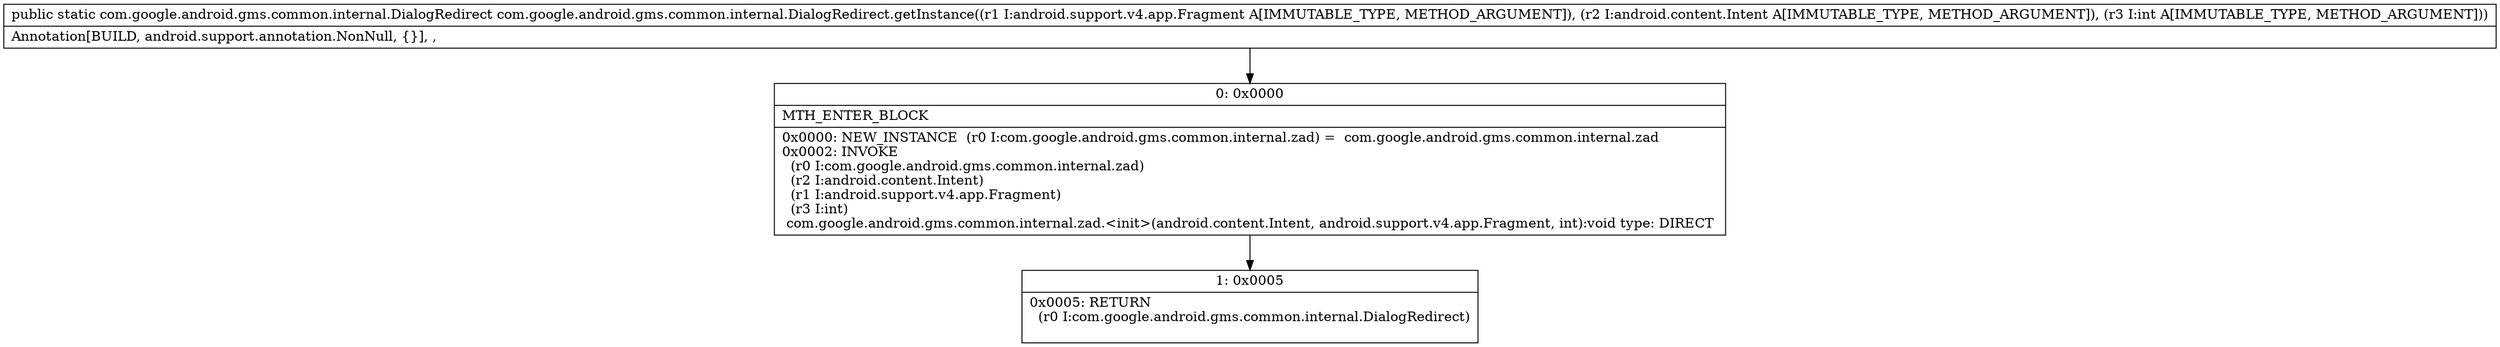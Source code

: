 digraph "CFG forcom.google.android.gms.common.internal.DialogRedirect.getInstance(Landroid\/support\/v4\/app\/Fragment;Landroid\/content\/Intent;I)Lcom\/google\/android\/gms\/common\/internal\/DialogRedirect;" {
Node_0 [shape=record,label="{0\:\ 0x0000|MTH_ENTER_BLOCK\l|0x0000: NEW_INSTANCE  (r0 I:com.google.android.gms.common.internal.zad) =  com.google.android.gms.common.internal.zad \l0x0002: INVOKE  \l  (r0 I:com.google.android.gms.common.internal.zad)\l  (r2 I:android.content.Intent)\l  (r1 I:android.support.v4.app.Fragment)\l  (r3 I:int)\l com.google.android.gms.common.internal.zad.\<init\>(android.content.Intent, android.support.v4.app.Fragment, int):void type: DIRECT \l}"];
Node_1 [shape=record,label="{1\:\ 0x0005|0x0005: RETURN  \l  (r0 I:com.google.android.gms.common.internal.DialogRedirect)\l \l}"];
MethodNode[shape=record,label="{public static com.google.android.gms.common.internal.DialogRedirect com.google.android.gms.common.internal.DialogRedirect.getInstance((r1 I:android.support.v4.app.Fragment A[IMMUTABLE_TYPE, METHOD_ARGUMENT]), (r2 I:android.content.Intent A[IMMUTABLE_TYPE, METHOD_ARGUMENT]), (r3 I:int A[IMMUTABLE_TYPE, METHOD_ARGUMENT]))  | Annotation[BUILD, android.support.annotation.NonNull, \{\}], , \l}"];
MethodNode -> Node_0;
Node_0 -> Node_1;
}


